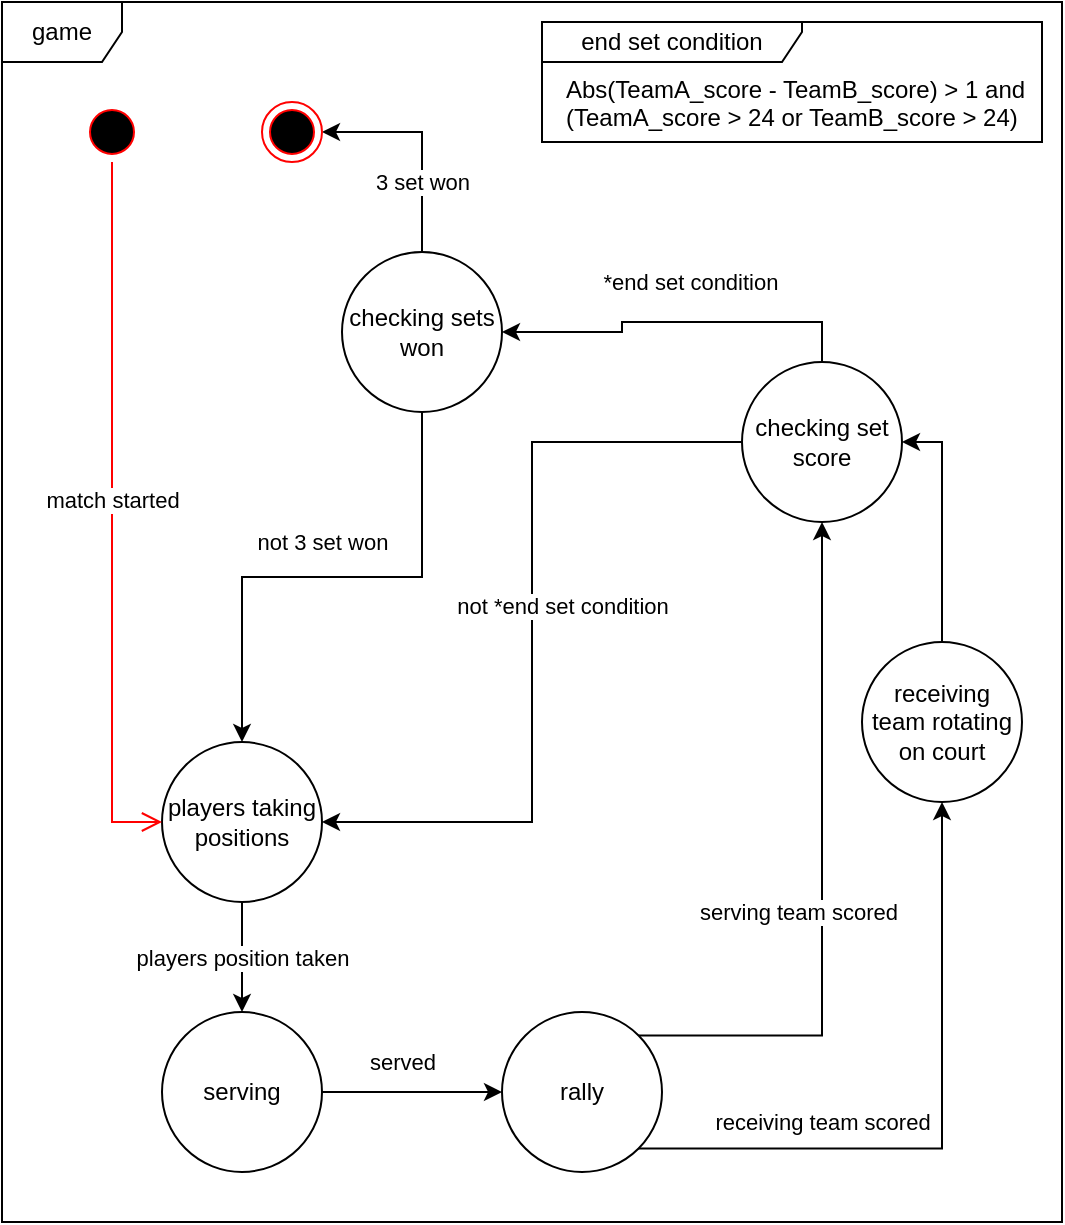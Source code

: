 <mxfile pages="1" version="11.2.5" type="device"><diagram id="Pshok0bx9JE-HMNfskgp" name="Page-1"><mxGraphModel dx="1102" dy="1444" grid="1" gridSize="10" guides="1" tooltips="1" connect="1" arrows="1" fold="1" page="0" pageScale="1" pageWidth="827" pageHeight="1169" math="0" shadow="0"><root><mxCell id="0"/><mxCell id="1" parent="0"/><mxCell id="FOOYNNSZbtBKj67F5jDb-1" value="game" style="shape=umlFrame;whiteSpace=wrap;html=1;" parent="1" vertex="1"><mxGeometry x="90" y="-420" width="530" height="610" as="geometry"/></mxCell><mxCell id="TX_N2TCMcjY-T4Us8mV_-81" value="served" style="edgeStyle=orthogonalEdgeStyle;rounded=0;orthogonalLoop=1;jettySize=auto;html=1;strokeColor=#000000;" parent="1" source="TX_N2TCMcjY-T4Us8mV_-91" target="TX_N2TCMcjY-T4Us8mV_-5" edge="1"><mxGeometry x="-0.111" y="15" relative="1" as="geometry"><mxPoint as="offset"/></mxGeometry></mxCell><mxCell id="TX_N2TCMcjY-T4Us8mV_-92" value="players position taken" style="edgeStyle=orthogonalEdgeStyle;rounded=0;orthogonalLoop=1;jettySize=auto;html=1;exitX=0.5;exitY=1;exitDx=0;exitDy=0;entryX=0.5;entryY=0;entryDx=0;entryDy=0;strokeColor=#000000;" parent="1" source="TX_N2TCMcjY-T4Us8mV_-3" target="TX_N2TCMcjY-T4Us8mV_-91" edge="1"><mxGeometry relative="1" as="geometry"/></mxCell><mxCell id="TX_N2TCMcjY-T4Us8mV_-3" value="players taking positions" style="ellipse;whiteSpace=wrap;html=1;aspect=fixed;" parent="1" vertex="1"><mxGeometry x="170" y="-50" width="80" height="80" as="geometry"/></mxCell><mxCell id="TX_N2TCMcjY-T4Us8mV_-86" value="serving team scored" style="edgeStyle=orthogonalEdgeStyle;rounded=0;orthogonalLoop=1;jettySize=auto;html=1;exitX=1;exitY=0;exitDx=0;exitDy=0;strokeColor=#000000;entryX=0.5;entryY=1;entryDx=0;entryDy=0;" parent="1" source="TX_N2TCMcjY-T4Us8mV_-5" target="TX_N2TCMcjY-T4Us8mV_-61" edge="1"><mxGeometry x="-0.122" y="12" relative="1" as="geometry"><mxPoint x="490" y="100" as="targetPoint"/><mxPoint as="offset"/></mxGeometry></mxCell><mxCell id="TX_N2TCMcjY-T4Us8mV_-87" value="receiving team scored" style="edgeStyle=orthogonalEdgeStyle;rounded=0;orthogonalLoop=1;jettySize=auto;html=1;exitX=0;exitY=1;exitDx=0;exitDy=0;entryX=0.5;entryY=1;entryDx=0;entryDy=0;strokeColor=#000000;" parent="1" source="TX_N2TCMcjY-T4Us8mV_-5" target="TX_N2TCMcjY-T4Us8mV_-32" edge="1"><mxGeometry x="-0.223" y="13" relative="1" as="geometry"><mxPoint x="610" y="100" as="targetPoint"/><mxPoint as="offset"/></mxGeometry></mxCell><mxCell id="TX_N2TCMcjY-T4Us8mV_-5" value="rally" style="ellipse;whiteSpace=wrap;html=1;aspect=fixed;" parent="1" vertex="1"><mxGeometry x="340" y="85" width="80" height="80" as="geometry"/></mxCell><mxCell id="TX_N2TCMcjY-T4Us8mV_-65" style="edgeStyle=orthogonalEdgeStyle;rounded=0;orthogonalLoop=1;jettySize=auto;html=1;exitX=0.5;exitY=0;exitDx=0;exitDy=0;entryX=1;entryY=0.5;entryDx=0;entryDy=0;strokeColor=#000000;" parent="1" source="TX_N2TCMcjY-T4Us8mV_-32" target="TX_N2TCMcjY-T4Us8mV_-61" edge="1"><mxGeometry relative="1" as="geometry"/></mxCell><mxCell id="TX_N2TCMcjY-T4Us8mV_-32" value="receiving team rotating on court" style="ellipse;whiteSpace=wrap;html=1;aspect=fixed;" parent="1" vertex="1"><mxGeometry x="520" y="-100" width="80" height="80" as="geometry"/></mxCell><mxCell id="TX_N2TCMcjY-T4Us8mV_-84" value="3 set won" style="edgeStyle=orthogonalEdgeStyle;rounded=0;orthogonalLoop=1;jettySize=auto;html=1;exitX=0.5;exitY=0;exitDx=0;exitDy=0;strokeColor=#000000;entryX=1;entryY=0.5;entryDx=0;entryDy=0;" parent="1" source="TX_N2TCMcjY-T4Us8mV_-56" target="TX_N2TCMcjY-T4Us8mV_-75" edge="1"><mxGeometry x="-0.364" relative="1" as="geometry"><mxPoint as="offset"/></mxGeometry></mxCell><mxCell id="TX_N2TCMcjY-T4Us8mV_-85" value="not 3 set won" style="edgeStyle=orthogonalEdgeStyle;rounded=0;orthogonalLoop=1;jettySize=auto;html=1;exitX=0.5;exitY=1;exitDx=0;exitDy=0;strokeColor=#000000;" parent="1" source="TX_N2TCMcjY-T4Us8mV_-56" target="TX_N2TCMcjY-T4Us8mV_-3" edge="1"><mxGeometry x="0.043" y="-18" relative="1" as="geometry"><mxPoint as="offset"/></mxGeometry></mxCell><mxCell id="TX_N2TCMcjY-T4Us8mV_-56" value="checking sets won" style="ellipse;whiteSpace=wrap;html=1;aspect=fixed;" parent="1" vertex="1"><mxGeometry x="260" y="-295" width="80" height="80" as="geometry"/></mxCell><mxCell id="TX_N2TCMcjY-T4Us8mV_-68" value="*end set condition" style="edgeStyle=orthogonalEdgeStyle;rounded=0;orthogonalLoop=1;jettySize=auto;html=1;exitX=0.5;exitY=0;exitDx=0;exitDy=0;entryX=1;entryY=0.5;entryDx=0;entryDy=0;strokeColor=#000000;" parent="1" source="TX_N2TCMcjY-T4Us8mV_-61" target="TX_N2TCMcjY-T4Us8mV_-56" edge="1"><mxGeometry x="-0.064" y="-20" relative="1" as="geometry"><mxPoint as="offset"/></mxGeometry></mxCell><mxCell id="TX_N2TCMcjY-T4Us8mV_-71" value="not *end set condition" style="edgeStyle=orthogonalEdgeStyle;rounded=0;orthogonalLoop=1;jettySize=auto;html=1;exitX=0;exitY=0.5;exitDx=0;exitDy=0;entryX=1;entryY=0.5;entryDx=0;entryDy=0;strokeColor=#000000;" parent="1" source="TX_N2TCMcjY-T4Us8mV_-61" target="TX_N2TCMcjY-T4Us8mV_-3" edge="1"><mxGeometry x="-0.068" y="15" relative="1" as="geometry"><mxPoint as="offset"/></mxGeometry></mxCell><mxCell id="TX_N2TCMcjY-T4Us8mV_-61" value="checking set score" style="ellipse;whiteSpace=wrap;html=1;aspect=fixed;" parent="1" vertex="1"><mxGeometry x="460" y="-240" width="80" height="80" as="geometry"/></mxCell><mxCell id="TX_N2TCMcjY-T4Us8mV_-75" value="" style="ellipse;html=1;shape=endState;fillColor=#000000;strokeColor=#ff0000;" parent="1" vertex="1"><mxGeometry x="220" y="-370" width="30" height="30" as="geometry"/></mxCell><mxCell id="TX_N2TCMcjY-T4Us8mV_-76" value="" style="ellipse;html=1;shape=startState;fillColor=#000000;strokeColor=#ff0000;" parent="1" vertex="1"><mxGeometry x="130" y="-370" width="30" height="30" as="geometry"/></mxCell><mxCell id="TX_N2TCMcjY-T4Us8mV_-77" value="match started" style="edgeStyle=orthogonalEdgeStyle;html=1;verticalAlign=bottom;endArrow=open;endSize=8;strokeColor=#ff0000;rounded=0;" parent="1" source="TX_N2TCMcjY-T4Us8mV_-76" target="TX_N2TCMcjY-T4Us8mV_-3" edge="1"><mxGeometry relative="1" as="geometry"><mxPoint x="145" y="-290" as="targetPoint"/><Array as="points"><mxPoint x="145" y="-10"/></Array></mxGeometry></mxCell><mxCell id="TX_N2TCMcjY-T4Us8mV_-88" value="end set condition" style="shape=umlFrame;whiteSpace=wrap;html=1;width=130;height=20;" parent="1" vertex="1"><mxGeometry x="360" y="-410" width="250" height="60" as="geometry"/></mxCell><mxCell id="TX_N2TCMcjY-T4Us8mV_-89" value="Abs(TeamA_score - TeamB_score) &amp;gt; 1 and&lt;br&gt;(TeamA_score &amp;gt; 24 or TeamB_score &amp;gt; 24)" style="text;html=1;strokeColor=none;fillColor=none;align=left;verticalAlign=top;whiteSpace=wrap;rounded=0;" parent="1" vertex="1"><mxGeometry x="370" y="-390" width="240" height="40" as="geometry"/></mxCell><mxCell id="TX_N2TCMcjY-T4Us8mV_-91" value="serving" style="ellipse;whiteSpace=wrap;html=1;aspect=fixed;" parent="1" vertex="1"><mxGeometry x="170" y="85" width="80" height="80" as="geometry"/></mxCell></root></mxGraphModel></diagram></mxfile>